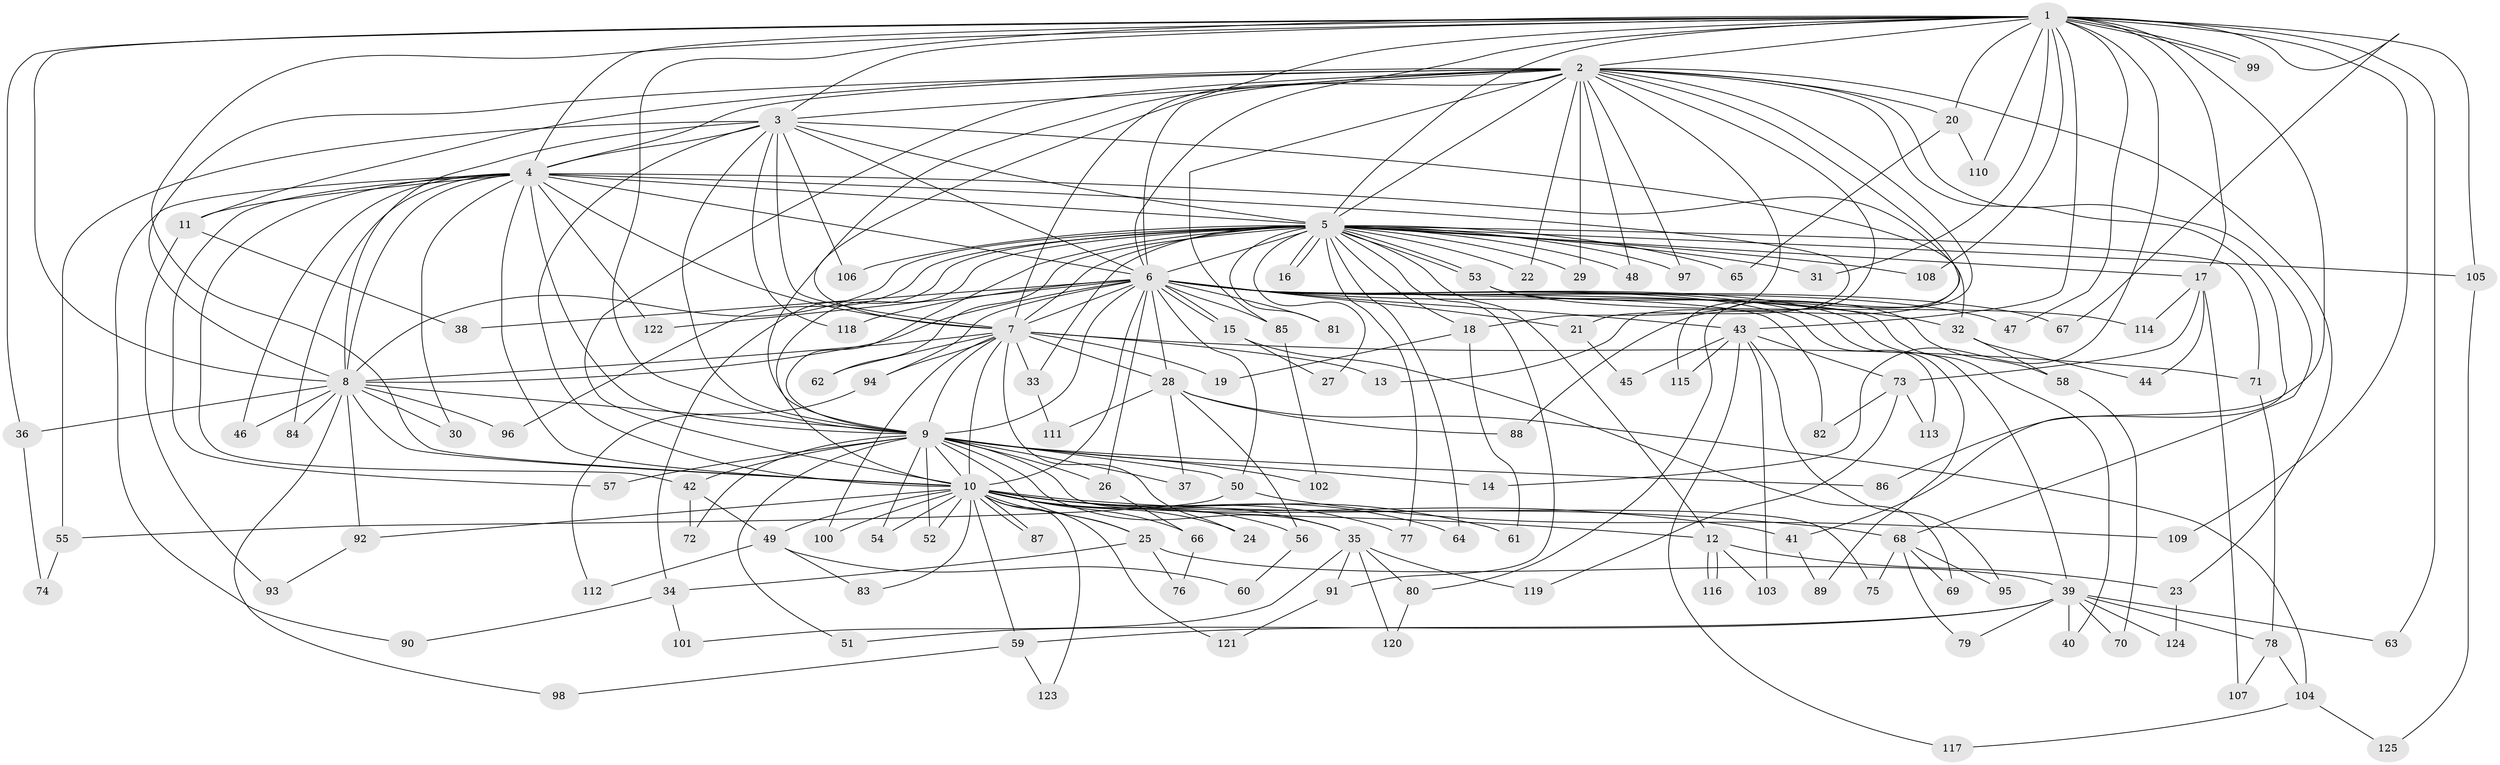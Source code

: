 // coarse degree distribution, {21: 0.010101010101010102, 27: 0.020202020202020204, 9: 0.010101010101010102, 30: 0.010101010101010102, 22: 0.010101010101010102, 36: 0.010101010101010102, 3: 0.15151515151515152, 4: 0.1111111111111111, 2: 0.5555555555555556, 6: 0.020202020202020204, 8: 0.010101010101010102, 5: 0.020202020202020204, 10: 0.010101010101010102, 11: 0.010101010101010102, 1: 0.04040404040404041}
// Generated by graph-tools (version 1.1) at 2025/51/02/27/25 19:51:43]
// undirected, 125 vertices, 275 edges
graph export_dot {
graph [start="1"]
  node [color=gray90,style=filled];
  1;
  2;
  3;
  4;
  5;
  6;
  7;
  8;
  9;
  10;
  11;
  12;
  13;
  14;
  15;
  16;
  17;
  18;
  19;
  20;
  21;
  22;
  23;
  24;
  25;
  26;
  27;
  28;
  29;
  30;
  31;
  32;
  33;
  34;
  35;
  36;
  37;
  38;
  39;
  40;
  41;
  42;
  43;
  44;
  45;
  46;
  47;
  48;
  49;
  50;
  51;
  52;
  53;
  54;
  55;
  56;
  57;
  58;
  59;
  60;
  61;
  62;
  63;
  64;
  65;
  66;
  67;
  68;
  69;
  70;
  71;
  72;
  73;
  74;
  75;
  76;
  77;
  78;
  79;
  80;
  81;
  82;
  83;
  84;
  85;
  86;
  87;
  88;
  89;
  90;
  91;
  92;
  93;
  94;
  95;
  96;
  97;
  98;
  99;
  100;
  101;
  102;
  103;
  104;
  105;
  106;
  107;
  108;
  109;
  110;
  111;
  112;
  113;
  114;
  115;
  116;
  117;
  118;
  119;
  120;
  121;
  122;
  123;
  124;
  125;
  1 -- 2;
  1 -- 3;
  1 -- 4;
  1 -- 5;
  1 -- 6;
  1 -- 7;
  1 -- 8;
  1 -- 9;
  1 -- 10;
  1 -- 14;
  1 -- 17;
  1 -- 20;
  1 -- 31;
  1 -- 36;
  1 -- 43;
  1 -- 47;
  1 -- 63;
  1 -- 67;
  1 -- 86;
  1 -- 99;
  1 -- 99;
  1 -- 105;
  1 -- 108;
  1 -- 109;
  1 -- 110;
  2 -- 3;
  2 -- 4;
  2 -- 5;
  2 -- 6;
  2 -- 7;
  2 -- 8;
  2 -- 9;
  2 -- 10;
  2 -- 11;
  2 -- 13;
  2 -- 18;
  2 -- 20;
  2 -- 22;
  2 -- 23;
  2 -- 29;
  2 -- 41;
  2 -- 48;
  2 -- 68;
  2 -- 80;
  2 -- 85;
  2 -- 88;
  2 -- 97;
  3 -- 4;
  3 -- 5;
  3 -- 6;
  3 -- 7;
  3 -- 8;
  3 -- 9;
  3 -- 10;
  3 -- 55;
  3 -- 106;
  3 -- 115;
  3 -- 118;
  4 -- 5;
  4 -- 6;
  4 -- 7;
  4 -- 8;
  4 -- 9;
  4 -- 10;
  4 -- 11;
  4 -- 21;
  4 -- 30;
  4 -- 32;
  4 -- 42;
  4 -- 46;
  4 -- 57;
  4 -- 84;
  4 -- 90;
  4 -- 122;
  5 -- 6;
  5 -- 7;
  5 -- 8;
  5 -- 9;
  5 -- 10;
  5 -- 12;
  5 -- 16;
  5 -- 16;
  5 -- 17;
  5 -- 18;
  5 -- 22;
  5 -- 27;
  5 -- 29;
  5 -- 31;
  5 -- 33;
  5 -- 34;
  5 -- 48;
  5 -- 53;
  5 -- 53;
  5 -- 62;
  5 -- 64;
  5 -- 65;
  5 -- 71;
  5 -- 77;
  5 -- 81;
  5 -- 91;
  5 -- 96;
  5 -- 97;
  5 -- 105;
  5 -- 106;
  5 -- 108;
  6 -- 7;
  6 -- 8;
  6 -- 9;
  6 -- 10;
  6 -- 15;
  6 -- 15;
  6 -- 21;
  6 -- 26;
  6 -- 28;
  6 -- 32;
  6 -- 38;
  6 -- 39;
  6 -- 40;
  6 -- 43;
  6 -- 47;
  6 -- 50;
  6 -- 67;
  6 -- 81;
  6 -- 82;
  6 -- 85;
  6 -- 89;
  6 -- 94;
  6 -- 113;
  6 -- 118;
  6 -- 122;
  7 -- 8;
  7 -- 9;
  7 -- 10;
  7 -- 13;
  7 -- 19;
  7 -- 24;
  7 -- 28;
  7 -- 33;
  7 -- 62;
  7 -- 71;
  7 -- 94;
  7 -- 100;
  8 -- 9;
  8 -- 10;
  8 -- 30;
  8 -- 36;
  8 -- 46;
  8 -- 84;
  8 -- 92;
  8 -- 96;
  8 -- 98;
  9 -- 10;
  9 -- 14;
  9 -- 25;
  9 -- 26;
  9 -- 35;
  9 -- 37;
  9 -- 42;
  9 -- 50;
  9 -- 51;
  9 -- 52;
  9 -- 54;
  9 -- 57;
  9 -- 72;
  9 -- 75;
  9 -- 86;
  9 -- 102;
  10 -- 12;
  10 -- 24;
  10 -- 25;
  10 -- 35;
  10 -- 41;
  10 -- 49;
  10 -- 52;
  10 -- 54;
  10 -- 56;
  10 -- 59;
  10 -- 61;
  10 -- 64;
  10 -- 66;
  10 -- 68;
  10 -- 77;
  10 -- 83;
  10 -- 87;
  10 -- 87;
  10 -- 92;
  10 -- 100;
  10 -- 121;
  10 -- 123;
  11 -- 38;
  11 -- 93;
  12 -- 23;
  12 -- 103;
  12 -- 116;
  12 -- 116;
  15 -- 27;
  15 -- 69;
  17 -- 44;
  17 -- 73;
  17 -- 107;
  17 -- 114;
  18 -- 19;
  18 -- 61;
  20 -- 65;
  20 -- 110;
  21 -- 45;
  23 -- 124;
  25 -- 34;
  25 -- 39;
  25 -- 76;
  26 -- 66;
  28 -- 37;
  28 -- 56;
  28 -- 88;
  28 -- 104;
  28 -- 111;
  32 -- 44;
  32 -- 58;
  33 -- 111;
  34 -- 90;
  34 -- 101;
  35 -- 80;
  35 -- 91;
  35 -- 101;
  35 -- 119;
  35 -- 120;
  36 -- 74;
  39 -- 40;
  39 -- 51;
  39 -- 59;
  39 -- 63;
  39 -- 70;
  39 -- 78;
  39 -- 79;
  39 -- 124;
  41 -- 89;
  42 -- 49;
  42 -- 72;
  43 -- 45;
  43 -- 73;
  43 -- 95;
  43 -- 103;
  43 -- 115;
  43 -- 117;
  49 -- 60;
  49 -- 83;
  49 -- 112;
  50 -- 55;
  50 -- 109;
  53 -- 58;
  53 -- 114;
  55 -- 74;
  56 -- 60;
  58 -- 70;
  59 -- 98;
  59 -- 123;
  66 -- 76;
  68 -- 69;
  68 -- 75;
  68 -- 79;
  68 -- 95;
  71 -- 78;
  73 -- 82;
  73 -- 113;
  73 -- 119;
  78 -- 104;
  78 -- 107;
  80 -- 120;
  85 -- 102;
  91 -- 121;
  92 -- 93;
  94 -- 112;
  104 -- 117;
  104 -- 125;
  105 -- 125;
}
